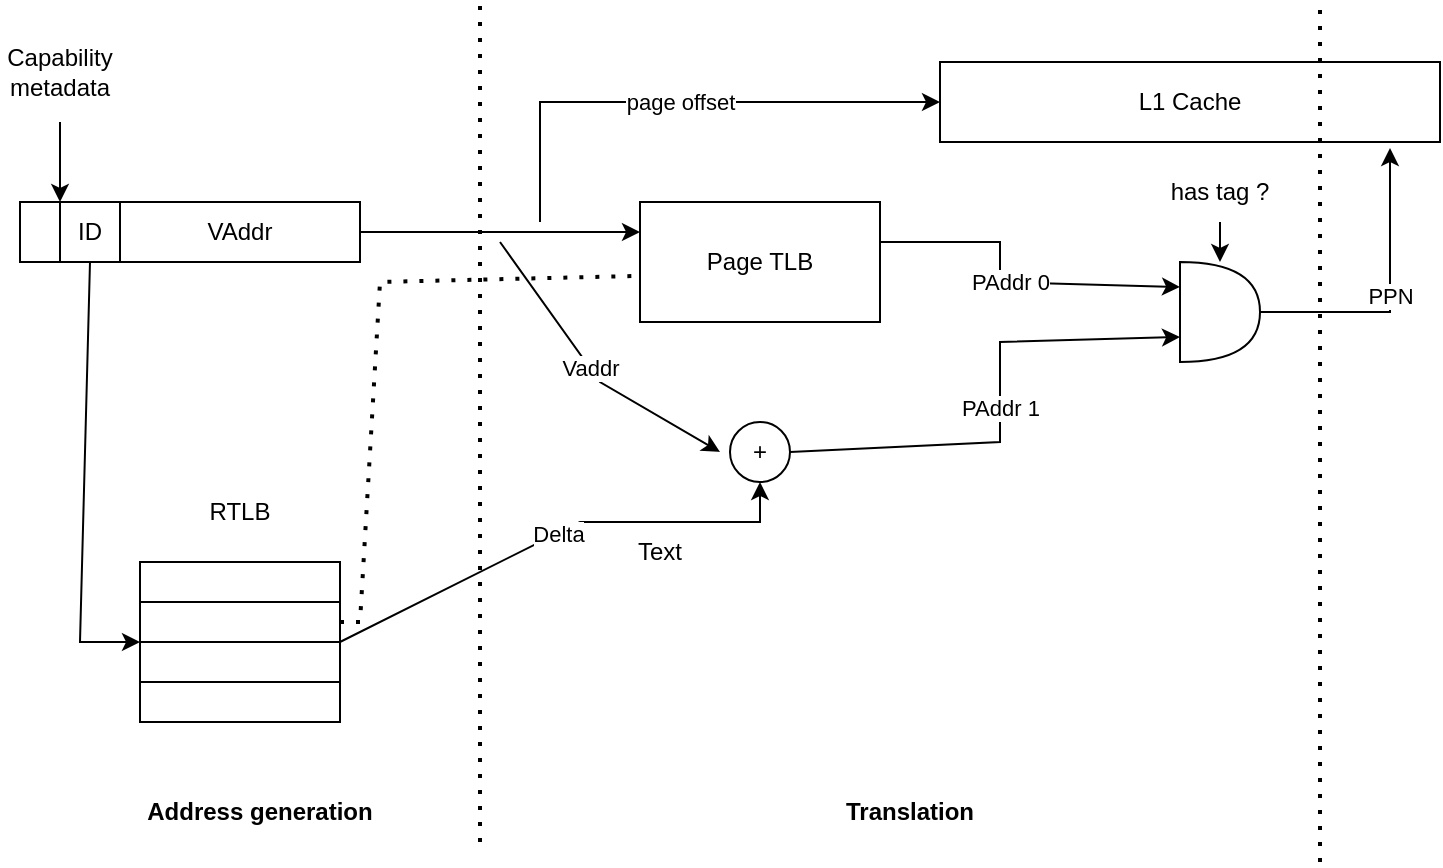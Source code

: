 <mxfile version="22.0.6" type="device">
  <diagram name="Page-1" id="QnltM49iqaONMIQAPlFM">
    <mxGraphModel dx="695" dy="1718" grid="1" gridSize="10" guides="1" tooltips="1" connect="1" arrows="1" fold="1" page="1" pageScale="1" pageWidth="827" pageHeight="1169" math="0" shadow="0">
      <root>
        <mxCell id="0" />
        <mxCell id="1" parent="0" />
        <mxCell id="B_8D_iWX-V5mQrey9REb-53" value="" style="rounded=0;whiteSpace=wrap;html=1;" vertex="1" parent="1">
          <mxGeometry x="30" y="80" width="150" height="30" as="geometry" />
        </mxCell>
        <mxCell id="B_8D_iWX-V5mQrey9REb-54" value="ID" style="rounded=0;whiteSpace=wrap;html=1;" vertex="1" parent="1">
          <mxGeometry x="30" y="80" width="30" height="30" as="geometry" />
        </mxCell>
        <mxCell id="B_8D_iWX-V5mQrey9REb-55" value="VAddr" style="rounded=0;whiteSpace=wrap;html=1;" vertex="1" parent="1">
          <mxGeometry x="60" y="80" width="120" height="30" as="geometry" />
        </mxCell>
        <mxCell id="B_8D_iWX-V5mQrey9REb-57" value="" style="endArrow=classic;html=1;rounded=0;exitX=1;exitY=0.5;exitDx=0;exitDy=0;" edge="1" parent="1" source="B_8D_iWX-V5mQrey9REb-55">
          <mxGeometry width="50" height="50" relative="1" as="geometry">
            <mxPoint x="260" y="280" as="sourcePoint" />
            <mxPoint x="320" y="95" as="targetPoint" />
          </mxGeometry>
        </mxCell>
        <mxCell id="B_8D_iWX-V5mQrey9REb-58" value="Page TLB" style="rounded=0;whiteSpace=wrap;html=1;" vertex="1" parent="1">
          <mxGeometry x="320" y="80" width="120" height="60" as="geometry" />
        </mxCell>
        <mxCell id="B_8D_iWX-V5mQrey9REb-59" value="L1 Cache" style="rounded=0;whiteSpace=wrap;html=1;" vertex="1" parent="1">
          <mxGeometry x="470" y="10" width="250" height="40" as="geometry" />
        </mxCell>
        <mxCell id="B_8D_iWX-V5mQrey9REb-60" value="" style="endArrow=classic;html=1;rounded=0;entryX=0;entryY=0.5;entryDx=0;entryDy=0;" edge="1" parent="1" target="B_8D_iWX-V5mQrey9REb-59">
          <mxGeometry relative="1" as="geometry">
            <mxPoint x="270" y="90" as="sourcePoint" />
            <mxPoint x="280" y="10" as="targetPoint" />
            <Array as="points">
              <mxPoint x="270" y="30" />
            </Array>
          </mxGeometry>
        </mxCell>
        <mxCell id="B_8D_iWX-V5mQrey9REb-61" value="page offset" style="edgeLabel;resizable=0;html=1;align=center;verticalAlign=middle;" connectable="0" vertex="1" parent="B_8D_iWX-V5mQrey9REb-60">
          <mxGeometry relative="1" as="geometry" />
        </mxCell>
        <mxCell id="B_8D_iWX-V5mQrey9REb-62" value="" style="endArrow=none;dashed=1;html=1;dashPattern=1 3;strokeWidth=2;rounded=0;" edge="1" parent="1">
          <mxGeometry width="50" height="50" relative="1" as="geometry">
            <mxPoint x="240" y="400" as="sourcePoint" />
            <mxPoint x="240" y="-20" as="targetPoint" />
          </mxGeometry>
        </mxCell>
        <mxCell id="B_8D_iWX-V5mQrey9REb-63" value="+" style="ellipse;whiteSpace=wrap;html=1;aspect=fixed;" vertex="1" parent="1">
          <mxGeometry x="365" y="190" width="30" height="30" as="geometry" />
        </mxCell>
        <mxCell id="B_8D_iWX-V5mQrey9REb-67" value="" style="endArrow=classic;html=1;rounded=0;" edge="1" parent="1">
          <mxGeometry relative="1" as="geometry">
            <mxPoint x="250" y="100" as="sourcePoint" />
            <mxPoint x="360" y="205" as="targetPoint" />
            <Array as="points">
              <mxPoint x="300" y="170" />
            </Array>
          </mxGeometry>
        </mxCell>
        <mxCell id="B_8D_iWX-V5mQrey9REb-68" value="Vaddr" style="edgeLabel;resizable=0;html=1;align=center;verticalAlign=middle;" connectable="0" vertex="1" parent="B_8D_iWX-V5mQrey9REb-67">
          <mxGeometry relative="1" as="geometry" />
        </mxCell>
        <mxCell id="B_8D_iWX-V5mQrey9REb-69" value="" style="rounded=0;whiteSpace=wrap;html=1;" vertex="1" parent="1">
          <mxGeometry x="70" y="260" width="100" height="80" as="geometry" />
        </mxCell>
        <mxCell id="B_8D_iWX-V5mQrey9REb-71" value="" style="rounded=0;whiteSpace=wrap;html=1;" vertex="1" parent="1">
          <mxGeometry x="70" y="260" width="100" height="20" as="geometry" />
        </mxCell>
        <mxCell id="B_8D_iWX-V5mQrey9REb-72" value="" style="rounded=0;whiteSpace=wrap;html=1;" vertex="1" parent="1">
          <mxGeometry x="70" y="280" width="100" height="30" as="geometry" />
        </mxCell>
        <mxCell id="B_8D_iWX-V5mQrey9REb-73" value="" style="rounded=0;whiteSpace=wrap;html=1;" vertex="1" parent="1">
          <mxGeometry x="70" y="300" width="100" height="20" as="geometry" />
        </mxCell>
        <mxCell id="B_8D_iWX-V5mQrey9REb-74" value="RTLB" style="text;html=1;strokeColor=none;fillColor=none;align=center;verticalAlign=middle;whiteSpace=wrap;rounded=0;" vertex="1" parent="1">
          <mxGeometry x="90" y="220" width="60" height="30" as="geometry" />
        </mxCell>
        <mxCell id="B_8D_iWX-V5mQrey9REb-75" value="" style="endArrow=classic;html=1;rounded=0;exitX=0.5;exitY=1;exitDx=0;exitDy=0;entryX=0;entryY=0;entryDx=0;entryDy=0;" edge="1" parent="1" source="B_8D_iWX-V5mQrey9REb-54" target="B_8D_iWX-V5mQrey9REb-73">
          <mxGeometry width="50" height="50" relative="1" as="geometry">
            <mxPoint x="300" y="250" as="sourcePoint" />
            <mxPoint x="40" y="300" as="targetPoint" />
            <Array as="points">
              <mxPoint x="40" y="300" />
            </Array>
          </mxGeometry>
        </mxCell>
        <mxCell id="B_8D_iWX-V5mQrey9REb-77" value="" style="endArrow=classic;html=1;rounded=0;entryX=0.5;entryY=1;entryDx=0;entryDy=0;exitX=1;exitY=0;exitDx=0;exitDy=0;" edge="1" parent="1" source="B_8D_iWX-V5mQrey9REb-73" target="B_8D_iWX-V5mQrey9REb-63">
          <mxGeometry relative="1" as="geometry">
            <mxPoint x="180" y="300" as="sourcePoint" />
            <mxPoint x="390" y="240" as="targetPoint" />
            <Array as="points">
              <mxPoint x="290" y="240" />
              <mxPoint x="380" y="240" />
            </Array>
          </mxGeometry>
        </mxCell>
        <mxCell id="B_8D_iWX-V5mQrey9REb-78" value="Delta" style="edgeLabel;resizable=0;html=1;align=center;verticalAlign=middle;" connectable="0" vertex="1" parent="B_8D_iWX-V5mQrey9REb-77">
          <mxGeometry relative="1" as="geometry" />
        </mxCell>
        <mxCell id="B_8D_iWX-V5mQrey9REb-79" value="" style="endArrow=none;dashed=1;html=1;dashPattern=1 3;strokeWidth=2;rounded=0;" edge="1" parent="1">
          <mxGeometry width="50" height="50" relative="1" as="geometry">
            <mxPoint x="660" y="410" as="sourcePoint" />
            <mxPoint x="660" y="-20" as="targetPoint" />
          </mxGeometry>
        </mxCell>
        <mxCell id="B_8D_iWX-V5mQrey9REb-80" value="" style="shape=or;whiteSpace=wrap;html=1;" vertex="1" parent="1">
          <mxGeometry x="590" y="110" width="40" height="50" as="geometry" />
        </mxCell>
        <mxCell id="B_8D_iWX-V5mQrey9REb-81" value="" style="endArrow=none;dashed=1;html=1;dashPattern=1 3;strokeWidth=2;rounded=0;entryX=-0.025;entryY=0.617;entryDx=0;entryDy=0;entryPerimeter=0;" edge="1" parent="1" target="B_8D_iWX-V5mQrey9REb-58">
          <mxGeometry width="50" height="50" relative="1" as="geometry">
            <mxPoint x="170" y="290" as="sourcePoint" />
            <mxPoint x="200" y="120" as="targetPoint" />
            <Array as="points">
              <mxPoint x="180" y="290" />
              <mxPoint x="190" y="120" />
            </Array>
          </mxGeometry>
        </mxCell>
        <mxCell id="B_8D_iWX-V5mQrey9REb-83" value="" style="endArrow=classic;html=1;rounded=0;entryX=0;entryY=0.25;entryDx=0;entryDy=0;entryPerimeter=0;" edge="1" parent="1" target="B_8D_iWX-V5mQrey9REb-80">
          <mxGeometry relative="1" as="geometry">
            <mxPoint x="440" y="100" as="sourcePoint" />
            <mxPoint x="520" y="170" as="targetPoint" />
            <Array as="points">
              <mxPoint x="500" y="100" />
              <mxPoint x="500" y="120" />
            </Array>
          </mxGeometry>
        </mxCell>
        <mxCell id="B_8D_iWX-V5mQrey9REb-84" value="PAddr 0" style="edgeLabel;resizable=0;html=1;align=center;verticalAlign=middle;" connectable="0" vertex="1" parent="B_8D_iWX-V5mQrey9REb-83">
          <mxGeometry relative="1" as="geometry" />
        </mxCell>
        <mxCell id="B_8D_iWX-V5mQrey9REb-90" value="" style="endArrow=classic;html=1;rounded=0;exitX=1;exitY=0.5;exitDx=0;exitDy=0;entryX=0;entryY=0.75;entryDx=0;entryDy=0;entryPerimeter=0;" edge="1" parent="1" source="B_8D_iWX-V5mQrey9REb-63" target="B_8D_iWX-V5mQrey9REb-80">
          <mxGeometry relative="1" as="geometry">
            <mxPoint x="360" y="190" as="sourcePoint" />
            <mxPoint x="580" y="150" as="targetPoint" />
            <Array as="points">
              <mxPoint x="500" y="200" />
              <mxPoint x="500" y="150" />
            </Array>
          </mxGeometry>
        </mxCell>
        <mxCell id="B_8D_iWX-V5mQrey9REb-91" value="PAddr 1" style="edgeLabel;resizable=0;html=1;align=center;verticalAlign=middle;" connectable="0" vertex="1" parent="B_8D_iWX-V5mQrey9REb-90">
          <mxGeometry relative="1" as="geometry" />
        </mxCell>
        <mxCell id="B_8D_iWX-V5mQrey9REb-92" value="" style="endArrow=classic;html=1;rounded=0;" edge="1" parent="1">
          <mxGeometry width="50" height="50" relative="1" as="geometry">
            <mxPoint x="610" y="90" as="sourcePoint" />
            <mxPoint x="610" y="110" as="targetPoint" />
          </mxGeometry>
        </mxCell>
        <mxCell id="B_8D_iWX-V5mQrey9REb-94" value="has tag ?" style="text;html=1;strokeColor=none;fillColor=none;align=center;verticalAlign=middle;whiteSpace=wrap;rounded=0;" vertex="1" parent="1">
          <mxGeometry x="580" y="60" width="60" height="30" as="geometry" />
        </mxCell>
        <mxCell id="B_8D_iWX-V5mQrey9REb-95" value="" style="endArrow=classic;html=1;rounded=0;exitX=1;exitY=0.5;exitDx=0;exitDy=0;exitPerimeter=0;entryX=0.9;entryY=1.075;entryDx=0;entryDy=0;entryPerimeter=0;" edge="1" parent="1" source="B_8D_iWX-V5mQrey9REb-80" target="B_8D_iWX-V5mQrey9REb-59">
          <mxGeometry relative="1" as="geometry">
            <mxPoint x="330" y="110" as="sourcePoint" />
            <mxPoint x="720" y="130" as="targetPoint" />
            <Array as="points">
              <mxPoint x="695" y="135" />
            </Array>
          </mxGeometry>
        </mxCell>
        <mxCell id="B_8D_iWX-V5mQrey9REb-96" value="PPN" style="edgeLabel;resizable=0;html=1;align=center;verticalAlign=middle;" connectable="0" vertex="1" parent="B_8D_iWX-V5mQrey9REb-95">
          <mxGeometry relative="1" as="geometry" />
        </mxCell>
        <mxCell id="B_8D_iWX-V5mQrey9REb-97" value="Text" style="text;html=1;strokeColor=none;fillColor=none;align=center;verticalAlign=middle;whiteSpace=wrap;rounded=0;" vertex="1" parent="1">
          <mxGeometry x="300" y="240" width="60" height="30" as="geometry" />
        </mxCell>
        <mxCell id="B_8D_iWX-V5mQrey9REb-99" value="&lt;b&gt;Address generation&lt;/b&gt;" style="text;html=1;strokeColor=none;fillColor=none;align=center;verticalAlign=middle;whiteSpace=wrap;rounded=0;" vertex="1" parent="1">
          <mxGeometry x="70" y="370" width="120" height="30" as="geometry" />
        </mxCell>
        <mxCell id="B_8D_iWX-V5mQrey9REb-100" value="&lt;b&gt;Translation&lt;/b&gt;" style="text;html=1;strokeColor=none;fillColor=none;align=center;verticalAlign=middle;whiteSpace=wrap;rounded=0;" vertex="1" parent="1">
          <mxGeometry x="395" y="370" width="120" height="30" as="geometry" />
        </mxCell>
        <mxCell id="B_8D_iWX-V5mQrey9REb-101" value="" style="rounded=0;whiteSpace=wrap;html=1;" vertex="1" parent="1">
          <mxGeometry x="10" y="80" width="20" height="30" as="geometry" />
        </mxCell>
        <mxCell id="B_8D_iWX-V5mQrey9REb-102" value="" style="endArrow=classic;html=1;rounded=0;entryX=1;entryY=0;entryDx=0;entryDy=0;" edge="1" parent="1" target="B_8D_iWX-V5mQrey9REb-101">
          <mxGeometry width="50" height="50" relative="1" as="geometry">
            <mxPoint x="30" y="40" as="sourcePoint" />
            <mxPoint x="90" as="targetPoint" />
          </mxGeometry>
        </mxCell>
        <mxCell id="B_8D_iWX-V5mQrey9REb-103" value="Capability metadata" style="text;html=1;strokeColor=none;fillColor=none;align=center;verticalAlign=middle;whiteSpace=wrap;rounded=0;" vertex="1" parent="1">
          <mxGeometry width="60" height="30" as="geometry" />
        </mxCell>
      </root>
    </mxGraphModel>
  </diagram>
</mxfile>
